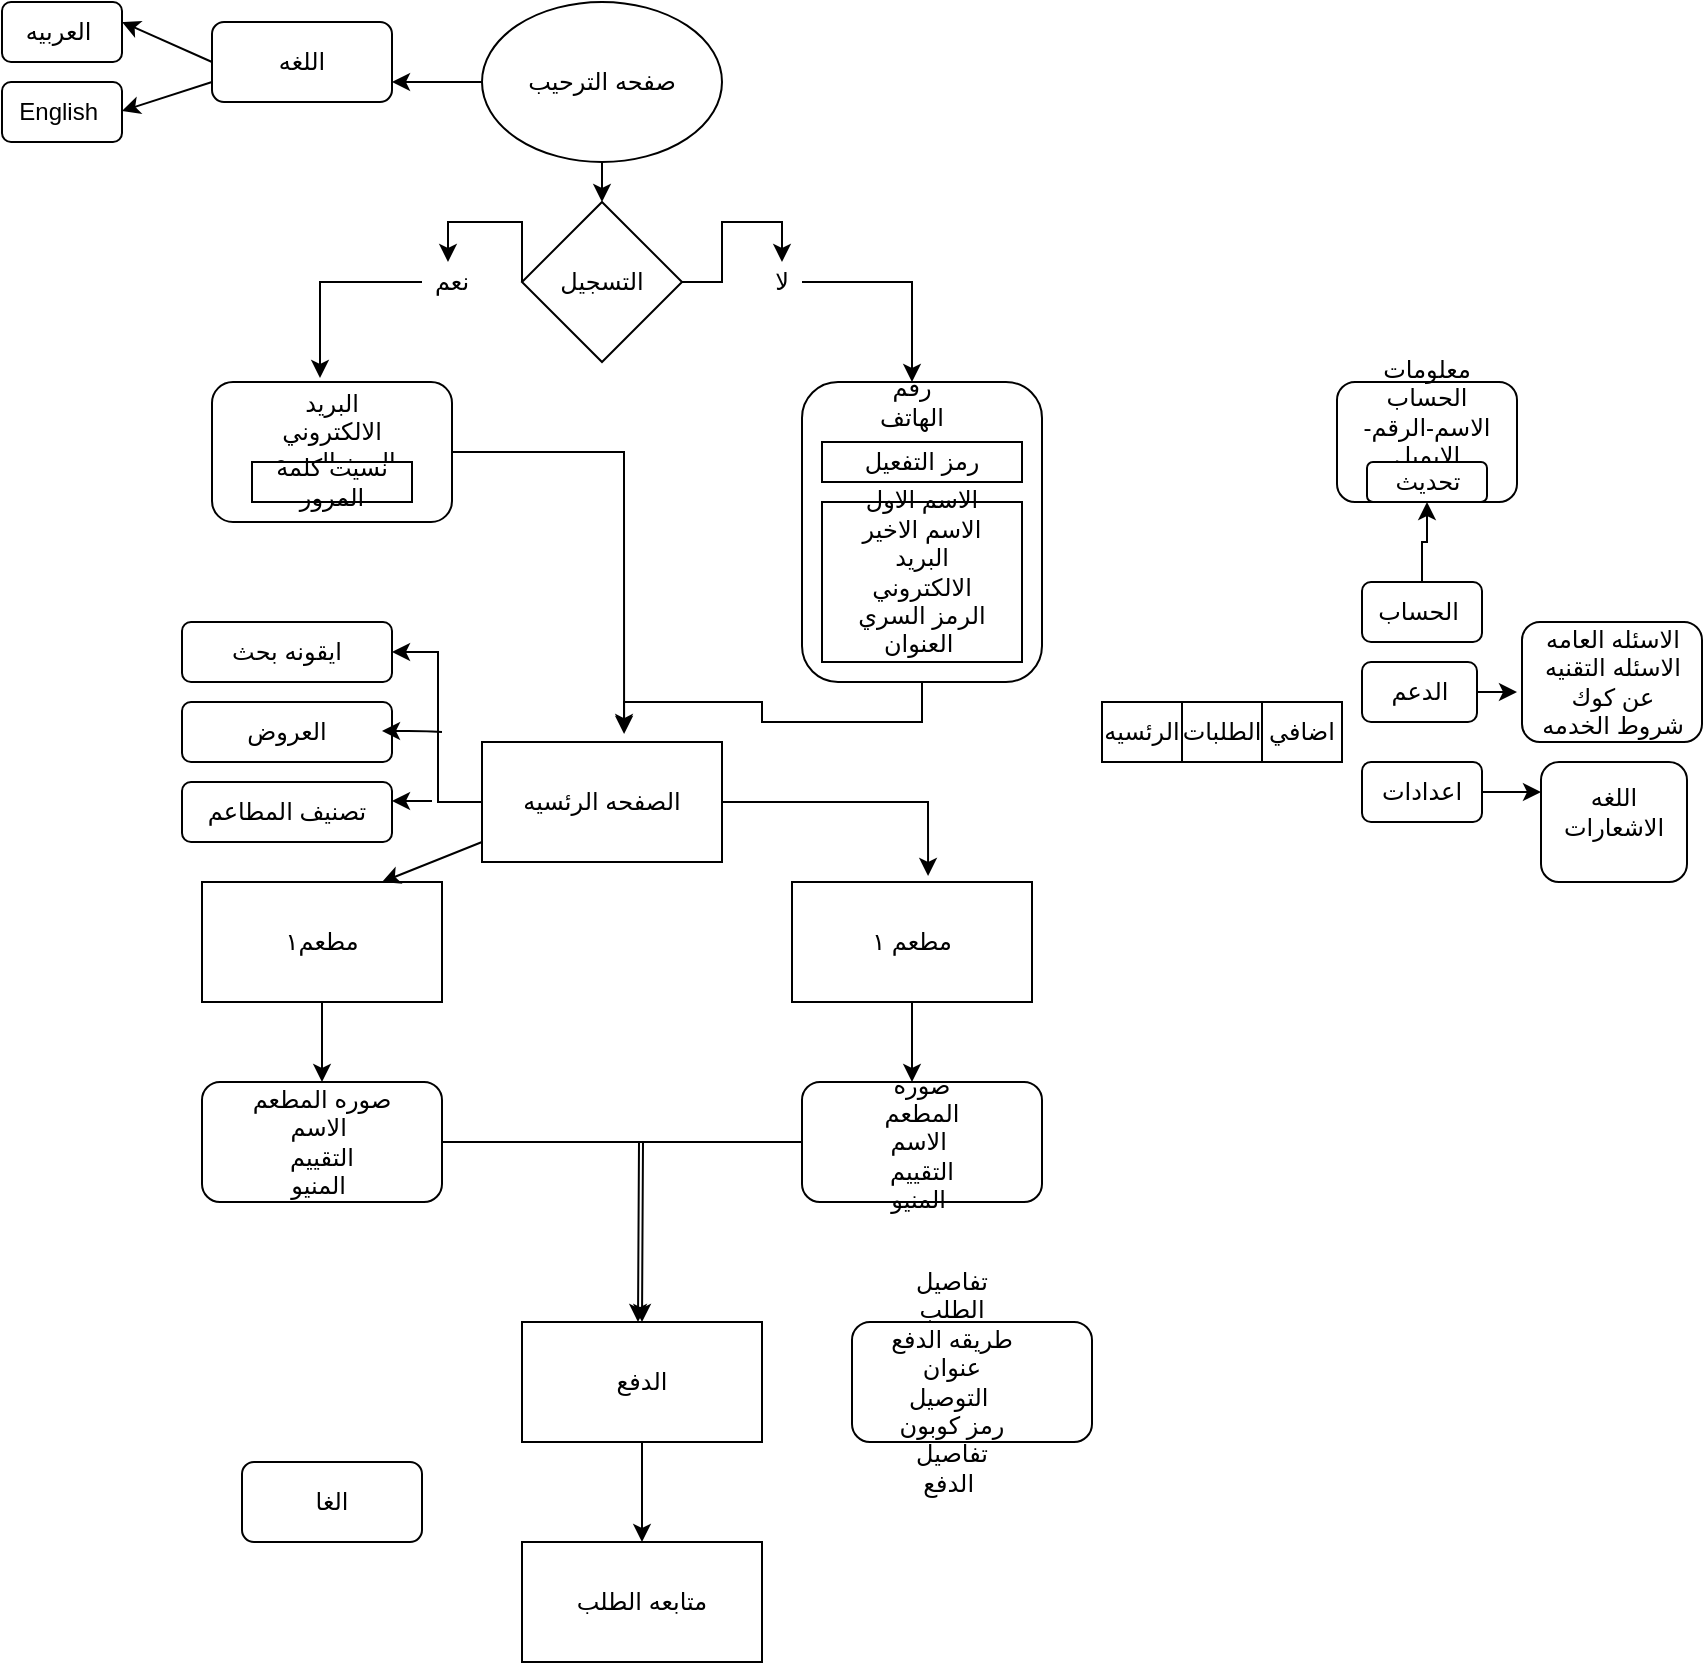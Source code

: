 <mxfile version="13.0.4" type="github">
  <diagram id="cYzsiMG_hBZ33oWnFEe3" name="Page-1">
    <mxGraphModel dx="1186" dy="764" grid="1" gridSize="10" guides="1" tooltips="1" connect="1" arrows="1" fold="1" page="1" pageScale="1" pageWidth="850" pageHeight="1100" math="0" shadow="0">
      <root>
        <mxCell id="0" />
        <mxCell id="1" parent="0" />
        <mxCell id="GLALJ3vJWi_O3MMSTwjA-37" style="edgeStyle=orthogonalEdgeStyle;rounded=0;orthogonalLoop=1;jettySize=auto;html=1;exitX=1;exitY=0.5;exitDx=0;exitDy=0;entryX=0.5;entryY=0;entryDx=0;entryDy=0;" edge="1" parent="1" source="GLALJ3vJWi_O3MMSTwjA-42" target="GLALJ3vJWi_O3MMSTwjA-27">
          <mxGeometry relative="1" as="geometry" />
        </mxCell>
        <mxCell id="GLALJ3vJWi_O3MMSTwjA-39" style="edgeStyle=orthogonalEdgeStyle;rounded=0;orthogonalLoop=1;jettySize=auto;html=1;entryX=0.425;entryY=-0.04;entryDx=0;entryDy=0;entryPerimeter=0;exitX=0;exitY=0.5;exitDx=0;exitDy=0;" edge="1" parent="1" source="GLALJ3vJWi_O3MMSTwjA-33" target="GLALJ3vJWi_O3MMSTwjA-34">
          <mxGeometry relative="1" as="geometry">
            <mxPoint x="180" y="160" as="sourcePoint" />
          </mxGeometry>
        </mxCell>
        <mxCell id="GLALJ3vJWi_O3MMSTwjA-7" value="التسجيل" style="rhombus;whiteSpace=wrap;html=1;" vertex="1" parent="1">
          <mxGeometry x="260" y="120" width="80" height="80" as="geometry" />
        </mxCell>
        <mxCell id="GLALJ3vJWi_O3MMSTwjA-20" style="edgeStyle=orthogonalEdgeStyle;rounded=0;orthogonalLoop=1;jettySize=auto;html=1;exitX=0;exitY=0.5;exitDx=0;exitDy=0;entryX=1;entryY=0.75;entryDx=0;entryDy=0;" edge="1" parent="1" source="GLALJ3vJWi_O3MMSTwjA-8" target="GLALJ3vJWi_O3MMSTwjA-15">
          <mxGeometry relative="1" as="geometry">
            <Array as="points">
              <mxPoint x="200" y="60" />
            </Array>
          </mxGeometry>
        </mxCell>
        <mxCell id="GLALJ3vJWi_O3MMSTwjA-25" style="edgeStyle=orthogonalEdgeStyle;rounded=0;orthogonalLoop=1;jettySize=auto;html=1;exitX=0.5;exitY=1;exitDx=0;exitDy=0;entryX=0.5;entryY=0;entryDx=0;entryDy=0;" edge="1" parent="1" source="GLALJ3vJWi_O3MMSTwjA-8" target="GLALJ3vJWi_O3MMSTwjA-7">
          <mxGeometry relative="1" as="geometry" />
        </mxCell>
        <mxCell id="GLALJ3vJWi_O3MMSTwjA-8" value="صفحه الترحيب" style="ellipse;whiteSpace=wrap;html=1;" vertex="1" parent="1">
          <mxGeometry x="240" y="20" width="120" height="80" as="geometry" />
        </mxCell>
        <mxCell id="GLALJ3vJWi_O3MMSTwjA-59" style="edgeStyle=orthogonalEdgeStyle;rounded=0;orthogonalLoop=1;jettySize=auto;html=1;entryX=1;entryY=0.5;entryDx=0;entryDy=0;" edge="1" parent="1" source="GLALJ3vJWi_O3MMSTwjA-9" target="GLALJ3vJWi_O3MMSTwjA-52">
          <mxGeometry relative="1" as="geometry">
            <Array as="points">
              <mxPoint x="218" y="420" />
              <mxPoint x="218" y="345" />
            </Array>
          </mxGeometry>
        </mxCell>
        <mxCell id="GLALJ3vJWi_O3MMSTwjA-62" style="edgeStyle=orthogonalEdgeStyle;rounded=0;orthogonalLoop=1;jettySize=auto;html=1;entryX=0.567;entryY=-0.05;entryDx=0;entryDy=0;entryPerimeter=0;" edge="1" parent="1" source="GLALJ3vJWi_O3MMSTwjA-9" target="GLALJ3vJWi_O3MMSTwjA-10">
          <mxGeometry relative="1" as="geometry" />
        </mxCell>
        <mxCell id="GLALJ3vJWi_O3MMSTwjA-9" value="الصفحه الرئسيه" style="rounded=0;whiteSpace=wrap;html=1;" vertex="1" parent="1">
          <mxGeometry x="240" y="390" width="120" height="60" as="geometry" />
        </mxCell>
        <mxCell id="GLALJ3vJWi_O3MMSTwjA-67" style="edgeStyle=orthogonalEdgeStyle;rounded=0;orthogonalLoop=1;jettySize=auto;html=1;" edge="1" parent="1" source="GLALJ3vJWi_O3MMSTwjA-10">
          <mxGeometry relative="1" as="geometry">
            <mxPoint x="455" y="560" as="targetPoint" />
          </mxGeometry>
        </mxCell>
        <mxCell id="GLALJ3vJWi_O3MMSTwjA-10" value="مطعم ١" style="rounded=0;whiteSpace=wrap;html=1;" vertex="1" parent="1">
          <mxGeometry x="395" y="460" width="120" height="60" as="geometry" />
        </mxCell>
        <mxCell id="GLALJ3vJWi_O3MMSTwjA-71" style="edgeStyle=orthogonalEdgeStyle;rounded=0;orthogonalLoop=1;jettySize=auto;html=1;entryX=0.5;entryY=0;entryDx=0;entryDy=0;" edge="1" parent="1" source="GLALJ3vJWi_O3MMSTwjA-11">
          <mxGeometry relative="1" as="geometry">
            <mxPoint x="320" y="790" as="targetPoint" />
          </mxGeometry>
        </mxCell>
        <mxCell id="GLALJ3vJWi_O3MMSTwjA-11" value="الدفع" style="rounded=0;whiteSpace=wrap;html=1;" vertex="1" parent="1">
          <mxGeometry x="260" y="680" width="120" height="60" as="geometry" />
        </mxCell>
        <mxCell id="GLALJ3vJWi_O3MMSTwjA-47" style="edgeStyle=orthogonalEdgeStyle;rounded=0;orthogonalLoop=1;jettySize=auto;html=1;exitX=0.5;exitY=1;exitDx=0;exitDy=0;entryX=0.592;entryY=-0.083;entryDx=0;entryDy=0;entryPerimeter=0;" edge="1" parent="1" source="GLALJ3vJWi_O3MMSTwjA-12" target="GLALJ3vJWi_O3MMSTwjA-9">
          <mxGeometry relative="1" as="geometry" />
        </mxCell>
        <mxCell id="GLALJ3vJWi_O3MMSTwjA-12" value="" style="rounded=1;whiteSpace=wrap;html=1;" vertex="1" parent="1">
          <mxGeometry x="400" y="210" width="120" height="150" as="geometry" />
        </mxCell>
        <mxCell id="GLALJ3vJWi_O3MMSTwjA-48" style="edgeStyle=orthogonalEdgeStyle;rounded=0;orthogonalLoop=1;jettySize=auto;html=1;entryX=0.592;entryY=-0.067;entryDx=0;entryDy=0;entryPerimeter=0;" edge="1" parent="1" source="GLALJ3vJWi_O3MMSTwjA-13" target="GLALJ3vJWi_O3MMSTwjA-9">
          <mxGeometry relative="1" as="geometry" />
        </mxCell>
        <mxCell id="GLALJ3vJWi_O3MMSTwjA-13" value="" style="rounded=1;whiteSpace=wrap;html=1;" vertex="1" parent="1">
          <mxGeometry x="105" y="210" width="120" height="70" as="geometry" />
        </mxCell>
        <mxCell id="GLALJ3vJWi_O3MMSTwjA-15" value="اللغه" style="rounded=1;whiteSpace=wrap;html=1;" vertex="1" parent="1">
          <mxGeometry x="105" y="30" width="90" height="40" as="geometry" />
        </mxCell>
        <mxCell id="GLALJ3vJWi_O3MMSTwjA-18" value="العربيه&amp;nbsp;" style="rounded=1;whiteSpace=wrap;html=1;" vertex="1" parent="1">
          <mxGeometry y="20" width="60" height="30" as="geometry" />
        </mxCell>
        <mxCell id="GLALJ3vJWi_O3MMSTwjA-19" value="English&amp;nbsp;" style="rounded=1;whiteSpace=wrap;html=1;" vertex="1" parent="1">
          <mxGeometry y="60" width="60" height="30" as="geometry" />
        </mxCell>
        <mxCell id="GLALJ3vJWi_O3MMSTwjA-22" value="" style="endArrow=classic;html=1;exitX=0;exitY=0.75;exitDx=0;exitDy=0;" edge="1" parent="1" source="GLALJ3vJWi_O3MMSTwjA-15">
          <mxGeometry width="50" height="50" relative="1" as="geometry">
            <mxPoint x="80" y="74.5" as="sourcePoint" />
            <mxPoint x="60" y="74.5" as="targetPoint" />
            <Array as="points">
              <mxPoint x="60" y="74.5" />
            </Array>
          </mxGeometry>
        </mxCell>
        <mxCell id="GLALJ3vJWi_O3MMSTwjA-23" value="" style="endArrow=classic;html=1;exitX=0;exitY=0.5;exitDx=0;exitDy=0;" edge="1" parent="1" source="GLALJ3vJWi_O3MMSTwjA-15">
          <mxGeometry width="50" height="50" relative="1" as="geometry">
            <mxPoint x="100" y="40" as="sourcePoint" />
            <mxPoint x="60" y="30" as="targetPoint" />
            <Array as="points" />
          </mxGeometry>
        </mxCell>
        <mxCell id="GLALJ3vJWi_O3MMSTwjA-26" value="رمز التفعيل" style="rounded=0;whiteSpace=wrap;html=1;" vertex="1" parent="1">
          <mxGeometry x="410" y="240" width="100" height="20" as="geometry" />
        </mxCell>
        <mxCell id="GLALJ3vJWi_O3MMSTwjA-27" value="رقم الهاتف" style="text;html=1;strokeColor=none;fillColor=none;align=center;verticalAlign=middle;whiteSpace=wrap;rounded=0;" vertex="1" parent="1">
          <mxGeometry x="430" y="210" width="50" height="20" as="geometry" />
        </mxCell>
        <mxCell id="GLALJ3vJWi_O3MMSTwjA-29" value="" style="rounded=0;whiteSpace=wrap;html=1;" vertex="1" parent="1">
          <mxGeometry x="410" y="270" width="100" height="80" as="geometry" />
        </mxCell>
        <mxCell id="GLALJ3vJWi_O3MMSTwjA-31" value="الاسم الاول&lt;br&gt;الاسم الاخير&lt;br&gt;البريد الالكتروني&lt;br&gt;الرمز السري&lt;br&gt;العنوان&amp;nbsp;" style="text;html=1;strokeColor=none;fillColor=none;align=center;verticalAlign=middle;whiteSpace=wrap;rounded=0;" vertex="1" parent="1">
          <mxGeometry x="420" y="260" width="80" height="90" as="geometry" />
        </mxCell>
        <mxCell id="GLALJ3vJWi_O3MMSTwjA-34" value="البريد الالكتروني&lt;br&gt;الرمز السري" style="text;html=1;strokeColor=none;fillColor=none;align=center;verticalAlign=middle;whiteSpace=wrap;rounded=0;" vertex="1" parent="1">
          <mxGeometry x="125" y="210" width="80" height="50" as="geometry" />
        </mxCell>
        <mxCell id="GLALJ3vJWi_O3MMSTwjA-35" value="نسيت كلمه المرور" style="rounded=0;whiteSpace=wrap;html=1;" vertex="1" parent="1">
          <mxGeometry x="125" y="250" width="80" height="20" as="geometry" />
        </mxCell>
        <mxCell id="GLALJ3vJWi_O3MMSTwjA-33" value="نعم" style="text;html=1;strokeColor=none;fillColor=none;align=center;verticalAlign=middle;whiteSpace=wrap;rounded=0;" vertex="1" parent="1">
          <mxGeometry x="210" y="150" width="30" height="20" as="geometry" />
        </mxCell>
        <mxCell id="GLALJ3vJWi_O3MMSTwjA-45" style="edgeStyle=orthogonalEdgeStyle;rounded=0;orthogonalLoop=1;jettySize=auto;html=1;exitX=0;exitY=0.5;exitDx=0;exitDy=0;" edge="1" parent="1" source="GLALJ3vJWi_O3MMSTwjA-7">
          <mxGeometry relative="1" as="geometry">
            <mxPoint x="260" y="160" as="sourcePoint" />
            <mxPoint x="223" y="150" as="targetPoint" />
            <Array as="points">
              <mxPoint x="260" y="130" />
              <mxPoint x="223" y="130" />
            </Array>
          </mxGeometry>
        </mxCell>
        <mxCell id="GLALJ3vJWi_O3MMSTwjA-42" value="لا" style="text;html=1;strokeColor=none;fillColor=none;align=center;verticalAlign=middle;whiteSpace=wrap;rounded=0;" vertex="1" parent="1">
          <mxGeometry x="380" y="150" width="20" height="20" as="geometry" />
        </mxCell>
        <mxCell id="GLALJ3vJWi_O3MMSTwjA-46" style="edgeStyle=orthogonalEdgeStyle;rounded=0;orthogonalLoop=1;jettySize=auto;html=1;exitX=1;exitY=0.5;exitDx=0;exitDy=0;entryX=0.5;entryY=0;entryDx=0;entryDy=0;" edge="1" parent="1" source="GLALJ3vJWi_O3MMSTwjA-7" target="GLALJ3vJWi_O3MMSTwjA-42">
          <mxGeometry relative="1" as="geometry">
            <mxPoint x="340" y="160" as="sourcePoint" />
            <mxPoint x="455" y="210" as="targetPoint" />
            <Array as="points">
              <mxPoint x="360" y="160" />
              <mxPoint x="360" y="130" />
              <mxPoint x="390" y="130" />
            </Array>
          </mxGeometry>
        </mxCell>
        <mxCell id="GLALJ3vJWi_O3MMSTwjA-68" style="edgeStyle=orthogonalEdgeStyle;rounded=0;orthogonalLoop=1;jettySize=auto;html=1;" edge="1" parent="1" source="GLALJ3vJWi_O3MMSTwjA-51">
          <mxGeometry relative="1" as="geometry">
            <mxPoint x="160" y="560" as="targetPoint" />
          </mxGeometry>
        </mxCell>
        <mxCell id="GLALJ3vJWi_O3MMSTwjA-51" value="مطعم١" style="rounded=0;whiteSpace=wrap;html=1;" vertex="1" parent="1">
          <mxGeometry x="100" y="460" width="120" height="60" as="geometry" />
        </mxCell>
        <mxCell id="GLALJ3vJWi_O3MMSTwjA-52" value="ايقونه بحث" style="rounded=1;whiteSpace=wrap;html=1;" vertex="1" parent="1">
          <mxGeometry x="90" y="330" width="105" height="30" as="geometry" />
        </mxCell>
        <mxCell id="GLALJ3vJWi_O3MMSTwjA-53" value="العروض" style="rounded=1;whiteSpace=wrap;html=1;" vertex="1" parent="1">
          <mxGeometry x="90" y="370" width="105" height="30" as="geometry" />
        </mxCell>
        <mxCell id="GLALJ3vJWi_O3MMSTwjA-54" value="تصنيف المطاعم" style="rounded=1;whiteSpace=wrap;html=1;" vertex="1" parent="1">
          <mxGeometry x="90" y="410" width="105" height="30" as="geometry" />
        </mxCell>
        <mxCell id="GLALJ3vJWi_O3MMSTwjA-70" style="edgeStyle=orthogonalEdgeStyle;rounded=0;orthogonalLoop=1;jettySize=auto;html=1;" edge="1" parent="1" source="GLALJ3vJWi_O3MMSTwjA-55">
          <mxGeometry relative="1" as="geometry">
            <mxPoint x="320" y="680" as="targetPoint" />
          </mxGeometry>
        </mxCell>
        <mxCell id="GLALJ3vJWi_O3MMSTwjA-55" value="&lt;span&gt;صوره المطعم&lt;/span&gt;&lt;br&gt;&lt;span&gt;الاسم&amp;nbsp;&lt;/span&gt;&lt;br&gt;&lt;span&gt;التقييم&lt;/span&gt;&lt;br&gt;&lt;span&gt;المنيو&amp;nbsp;&lt;/span&gt;" style="rounded=1;whiteSpace=wrap;html=1;" vertex="1" parent="1">
          <mxGeometry x="100" y="560" width="120" height="60" as="geometry" />
        </mxCell>
        <mxCell id="GLALJ3vJWi_O3MMSTwjA-69" style="edgeStyle=orthogonalEdgeStyle;rounded=0;orthogonalLoop=1;jettySize=auto;html=1;" edge="1" parent="1" source="GLALJ3vJWi_O3MMSTwjA-56">
          <mxGeometry relative="1" as="geometry">
            <mxPoint x="318" y="680" as="targetPoint" />
          </mxGeometry>
        </mxCell>
        <mxCell id="GLALJ3vJWi_O3MMSTwjA-56" value="" style="rounded=1;whiteSpace=wrap;html=1;" vertex="1" parent="1">
          <mxGeometry x="400" y="560" width="120" height="60" as="geometry" />
        </mxCell>
        <mxCell id="GLALJ3vJWi_O3MMSTwjA-60" value="" style="endArrow=classic;html=1;" edge="1" parent="1">
          <mxGeometry width="50" height="50" relative="1" as="geometry">
            <mxPoint x="220" y="385" as="sourcePoint" />
            <mxPoint x="190" y="384.5" as="targetPoint" />
            <Array as="points">
              <mxPoint x="210" y="384.5" />
            </Array>
          </mxGeometry>
        </mxCell>
        <mxCell id="GLALJ3vJWi_O3MMSTwjA-61" value="" style="endArrow=classic;html=1;" edge="1" parent="1">
          <mxGeometry width="50" height="50" relative="1" as="geometry">
            <mxPoint x="215" y="419.5" as="sourcePoint" />
            <mxPoint x="195" y="419.5" as="targetPoint" />
          </mxGeometry>
        </mxCell>
        <mxCell id="GLALJ3vJWi_O3MMSTwjA-63" value="" style="endArrow=classic;html=1;entryX=0.75;entryY=0;entryDx=0;entryDy=0;" edge="1" parent="1" target="GLALJ3vJWi_O3MMSTwjA-51">
          <mxGeometry width="50" height="50" relative="1" as="geometry">
            <mxPoint x="240" y="440" as="sourcePoint" />
            <mxPoint x="190" y="440" as="targetPoint" />
          </mxGeometry>
        </mxCell>
        <mxCell id="GLALJ3vJWi_O3MMSTwjA-72" value="اضافي" style="rounded=0;whiteSpace=wrap;html=1;" vertex="1" parent="1">
          <mxGeometry x="630" y="370" width="40" height="30" as="geometry" />
        </mxCell>
        <mxCell id="GLALJ3vJWi_O3MMSTwjA-73" value="الطلبات" style="rounded=0;whiteSpace=wrap;html=1;" vertex="1" parent="1">
          <mxGeometry x="590" y="370" width="40" height="30" as="geometry" />
        </mxCell>
        <mxCell id="GLALJ3vJWi_O3MMSTwjA-74" value="الرئسيه" style="rounded=0;whiteSpace=wrap;html=1;" vertex="1" parent="1">
          <mxGeometry x="550" y="370" width="40" height="30" as="geometry" />
        </mxCell>
        <mxCell id="GLALJ3vJWi_O3MMSTwjA-89" style="edgeStyle=orthogonalEdgeStyle;rounded=0;orthogonalLoop=1;jettySize=auto;html=1;entryX=0.5;entryY=1;entryDx=0;entryDy=0;" edge="1" parent="1" source="GLALJ3vJWi_O3MMSTwjA-78" target="GLALJ3vJWi_O3MMSTwjA-88">
          <mxGeometry relative="1" as="geometry" />
        </mxCell>
        <mxCell id="GLALJ3vJWi_O3MMSTwjA-78" value="الحساب&amp;nbsp;" style="rounded=1;whiteSpace=wrap;html=1;" vertex="1" parent="1">
          <mxGeometry x="680" y="310" width="60" height="30" as="geometry" />
        </mxCell>
        <mxCell id="GLALJ3vJWi_O3MMSTwjA-93" value="" style="edgeStyle=orthogonalEdgeStyle;rounded=0;orthogonalLoop=1;jettySize=auto;html=1;" edge="1" parent="1" source="GLALJ3vJWi_O3MMSTwjA-81">
          <mxGeometry relative="1" as="geometry">
            <mxPoint x="758" y="365" as="targetPoint" />
          </mxGeometry>
        </mxCell>
        <mxCell id="GLALJ3vJWi_O3MMSTwjA-81" value="الدعم" style="rounded=1;whiteSpace=wrap;html=1;" vertex="1" parent="1">
          <mxGeometry x="680" y="350" width="57.5" height="30" as="geometry" />
        </mxCell>
        <mxCell id="GLALJ3vJWi_O3MMSTwjA-96" style="edgeStyle=orthogonalEdgeStyle;rounded=0;orthogonalLoop=1;jettySize=auto;html=1;entryX=0;entryY=0.25;entryDx=0;entryDy=0;" edge="1" parent="1" source="GLALJ3vJWi_O3MMSTwjA-82" target="GLALJ3vJWi_O3MMSTwjA-94">
          <mxGeometry relative="1" as="geometry" />
        </mxCell>
        <mxCell id="GLALJ3vJWi_O3MMSTwjA-82" value="اعدادات" style="rounded=1;whiteSpace=wrap;html=1;" vertex="1" parent="1">
          <mxGeometry x="680" y="400" width="60" height="30" as="geometry" />
        </mxCell>
        <mxCell id="GLALJ3vJWi_O3MMSTwjA-84" value="" style="rounded=1;whiteSpace=wrap;html=1;" vertex="1" parent="1">
          <mxGeometry x="667.5" y="210" width="90" height="60" as="geometry" />
        </mxCell>
        <mxCell id="GLALJ3vJWi_O3MMSTwjA-85" value="معلومات الحساب&lt;br&gt;الاسم-الرقم-الايميل" style="text;html=1;strokeColor=none;fillColor=none;align=center;verticalAlign=middle;whiteSpace=wrap;rounded=0;" vertex="1" parent="1">
          <mxGeometry x="670" y="200" width="85" height="50" as="geometry" />
        </mxCell>
        <mxCell id="GLALJ3vJWi_O3MMSTwjA-88" value="تحديث" style="rounded=1;whiteSpace=wrap;html=1;" vertex="1" parent="1">
          <mxGeometry x="682.5" y="250" width="60" height="20" as="geometry" />
        </mxCell>
        <mxCell id="GLALJ3vJWi_O3MMSTwjA-90" value="" style="rounded=1;whiteSpace=wrap;html=1;" vertex="1" parent="1">
          <mxGeometry x="760" y="330" width="90" height="60" as="geometry" />
        </mxCell>
        <mxCell id="GLALJ3vJWi_O3MMSTwjA-91" value="الاسئله العامه&lt;br&gt;الاسئله التقنيه&lt;br&gt;عن كوك&lt;br&gt;شروط الخدمه" style="text;html=1;strokeColor=none;fillColor=none;align=center;verticalAlign=middle;whiteSpace=wrap;rounded=0;" vertex="1" parent="1">
          <mxGeometry x="767.5" y="350" width="75" height="20" as="geometry" />
        </mxCell>
        <mxCell id="GLALJ3vJWi_O3MMSTwjA-94" value="" style="rounded=1;whiteSpace=wrap;html=1;" vertex="1" parent="1">
          <mxGeometry x="769.5" y="400" width="73" height="60" as="geometry" />
        </mxCell>
        <mxCell id="GLALJ3vJWi_O3MMSTwjA-95" value="اللغه&lt;br&gt;الاشعارات" style="text;html=1;strokeColor=none;fillColor=none;align=center;verticalAlign=middle;whiteSpace=wrap;rounded=0;" vertex="1" parent="1">
          <mxGeometry x="786" y="415" width="40" height="20" as="geometry" />
        </mxCell>
        <mxCell id="GLALJ3vJWi_O3MMSTwjA-97" value="صوره المطعم&lt;br&gt;الاسم&amp;nbsp;&lt;br&gt;التقييم&lt;br&gt;المنيو&amp;nbsp;" style="text;html=1;strokeColor=none;fillColor=none;align=center;verticalAlign=middle;whiteSpace=wrap;rounded=0;" vertex="1" parent="1">
          <mxGeometry x="430" y="580" width="60" height="20" as="geometry" />
        </mxCell>
        <mxCell id="GLALJ3vJWi_O3MMSTwjA-98" value="" style="rounded=1;whiteSpace=wrap;html=1;" vertex="1" parent="1">
          <mxGeometry x="425" y="680" width="120" height="60" as="geometry" />
        </mxCell>
        <mxCell id="GLALJ3vJWi_O3MMSTwjA-99" value="تفاصيل الطلب&lt;br&gt;طريقه الدفع&lt;br&gt;عنوان التوصيل&amp;nbsp;&lt;br&gt;رمز كوبون&lt;br&gt;تفاصيل الدفع&amp;nbsp;" style="text;html=1;strokeColor=none;fillColor=none;align=center;verticalAlign=middle;whiteSpace=wrap;rounded=0;" vertex="1" parent="1">
          <mxGeometry x="440" y="700" width="70" height="20" as="geometry" />
        </mxCell>
        <mxCell id="GLALJ3vJWi_O3MMSTwjA-101" value="متابعه الطلب" style="rounded=0;whiteSpace=wrap;html=1;" vertex="1" parent="1">
          <mxGeometry x="260" y="790" width="120" height="60" as="geometry" />
        </mxCell>
        <mxCell id="GLALJ3vJWi_O3MMSTwjA-102" value="الغا" style="rounded=1;whiteSpace=wrap;html=1;" vertex="1" parent="1">
          <mxGeometry x="120" y="750" width="90" height="40" as="geometry" />
        </mxCell>
      </root>
    </mxGraphModel>
  </diagram>
</mxfile>
